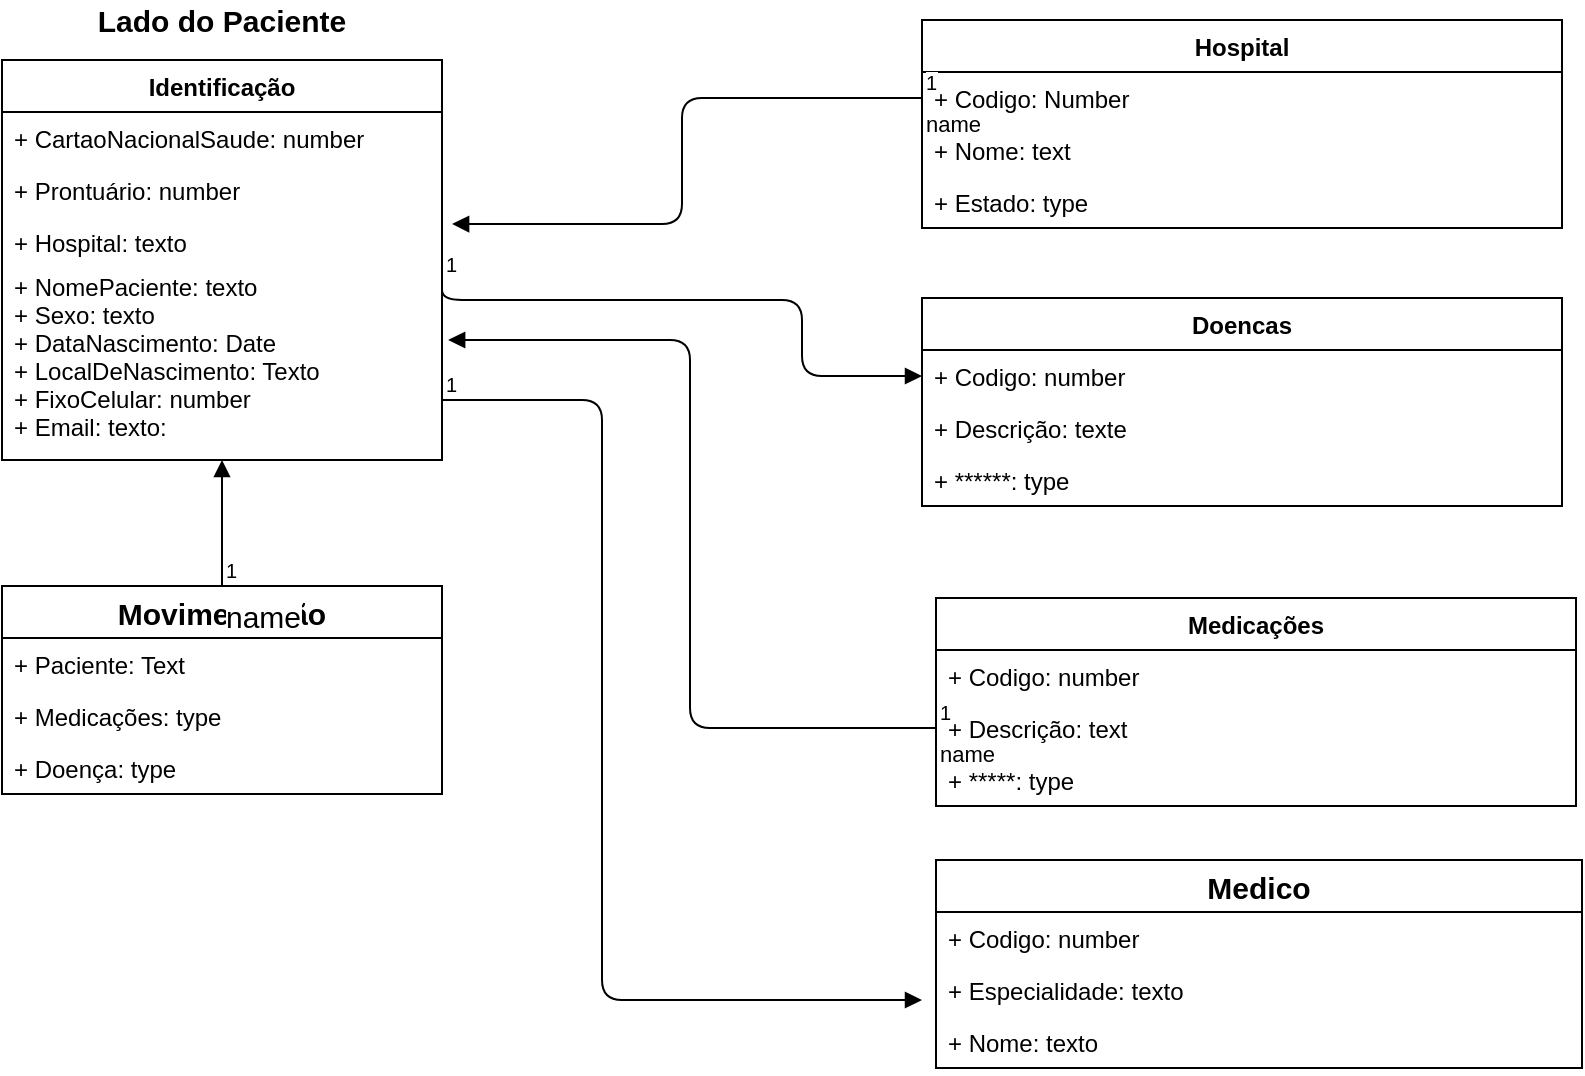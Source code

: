 <mxfile pages="1" version="11.2.3" type="github"><diagram id="y2B2J4YKwRYXzfxLjZQ5" name="Page-1"><mxGraphModel dx="868" dy="484" grid="1" gridSize="10" guides="1" tooltips="1" connect="1" arrows="1" fold="1" page="1" pageScale="1" pageWidth="827" pageHeight="1169" math="0" shadow="0"><root><mxCell id="0"/><mxCell id="1" parent="0"/><mxCell id="sqStQfroaWp81yyyR3iJ-1" value="Identificação" style="swimlane;fontStyle=1;childLayout=stackLayout;horizontal=1;startSize=26;fillColor=none;horizontalStack=0;resizeParent=1;resizeParentMax=0;resizeLast=0;collapsible=1;marginBottom=0;" vertex="1" parent="1"><mxGeometry x="40" y="40" width="220" height="200" as="geometry"/></mxCell><mxCell id="sqStQfroaWp81yyyR3iJ-2" value="+ CartaoNacionalSaude: number" style="text;strokeColor=none;fillColor=none;align=left;verticalAlign=top;spacingLeft=4;spacingRight=4;overflow=hidden;rotatable=0;points=[[0,0.5],[1,0.5]];portConstraint=eastwest;" vertex="1" parent="sqStQfroaWp81yyyR3iJ-1"><mxGeometry y="26" width="220" height="26" as="geometry"/></mxCell><mxCell id="sqStQfroaWp81yyyR3iJ-3" value="+ Prontuário: number" style="text;strokeColor=none;fillColor=none;align=left;verticalAlign=top;spacingLeft=4;spacingRight=4;overflow=hidden;rotatable=0;points=[[0,0.5],[1,0.5]];portConstraint=eastwest;" vertex="1" parent="sqStQfroaWp81yyyR3iJ-1"><mxGeometry y="52" width="220" height="26" as="geometry"/></mxCell><mxCell id="sqStQfroaWp81yyyR3iJ-4" value="+ Hospital: texto" style="text;strokeColor=none;fillColor=none;align=left;verticalAlign=top;spacingLeft=4;spacingRight=4;overflow=hidden;rotatable=0;points=[[0,0.5],[1,0.5]];portConstraint=eastwest;" vertex="1" parent="sqStQfroaWp81yyyR3iJ-1"><mxGeometry y="78" width="220" height="22" as="geometry"/></mxCell><mxCell id="sqStQfroaWp81yyyR3iJ-5" value="+ NomePaciente: texto&#10;+ Sexo: texto&#10;+ DataNascimento: Date&#10;+ LocalDeNascimento: Texto&#10;+ FixoCelular: number&#10;+ Email: texto:" style="text;strokeColor=none;fillColor=none;align=left;verticalAlign=top;spacingLeft=4;spacingRight=4;overflow=hidden;rotatable=0;points=[[0,0.5],[1,0.5]];portConstraint=eastwest;" vertex="1" parent="sqStQfroaWp81yyyR3iJ-1"><mxGeometry y="100" width="220" height="100" as="geometry"/></mxCell><mxCell id="sqStQfroaWp81yyyR3iJ-6" value="Hospital" style="swimlane;fontStyle=1;childLayout=stackLayout;horizontal=1;startSize=26;fillColor=none;horizontalStack=0;resizeParent=1;resizeParentMax=0;resizeLast=0;collapsible=1;marginBottom=0;" vertex="1" parent="1"><mxGeometry x="500" y="20" width="320" height="104" as="geometry"/></mxCell><mxCell id="sqStQfroaWp81yyyR3iJ-7" value="+ Codigo: Number" style="text;strokeColor=none;fillColor=none;align=left;verticalAlign=top;spacingLeft=4;spacingRight=4;overflow=hidden;rotatable=0;points=[[0,0.5],[1,0.5]];portConstraint=eastwest;" vertex="1" parent="sqStQfroaWp81yyyR3iJ-6"><mxGeometry y="26" width="320" height="26" as="geometry"/></mxCell><mxCell id="sqStQfroaWp81yyyR3iJ-8" value="+ Nome: text" style="text;strokeColor=none;fillColor=none;align=left;verticalAlign=top;spacingLeft=4;spacingRight=4;overflow=hidden;rotatable=0;points=[[0,0.5],[1,0.5]];portConstraint=eastwest;" vertex="1" parent="sqStQfroaWp81yyyR3iJ-6"><mxGeometry y="52" width="320" height="26" as="geometry"/></mxCell><mxCell id="sqStQfroaWp81yyyR3iJ-9" value="+ Estado: type" style="text;strokeColor=none;fillColor=none;align=left;verticalAlign=top;spacingLeft=4;spacingRight=4;overflow=hidden;rotatable=0;points=[[0,0.5],[1,0.5]];portConstraint=eastwest;" vertex="1" parent="sqStQfroaWp81yyyR3iJ-6"><mxGeometry y="78" width="320" height="26" as="geometry"/></mxCell><mxCell id="sqStQfroaWp81yyyR3iJ-10" value="Doencas" style="swimlane;fontStyle=1;childLayout=stackLayout;horizontal=1;startSize=26;fillColor=none;horizontalStack=0;resizeParent=1;resizeParentMax=0;resizeLast=0;collapsible=1;marginBottom=0;" vertex="1" parent="1"><mxGeometry x="500" y="159" width="320" height="104" as="geometry"/></mxCell><mxCell id="sqStQfroaWp81yyyR3iJ-11" value="+ Codigo: number" style="text;strokeColor=none;fillColor=none;align=left;verticalAlign=top;spacingLeft=4;spacingRight=4;overflow=hidden;rotatable=0;points=[[0,0.5],[1,0.5]];portConstraint=eastwest;" vertex="1" parent="sqStQfroaWp81yyyR3iJ-10"><mxGeometry y="26" width="320" height="26" as="geometry"/></mxCell><mxCell id="sqStQfroaWp81yyyR3iJ-12" value="+ Descrição: texte" style="text;strokeColor=none;fillColor=none;align=left;verticalAlign=top;spacingLeft=4;spacingRight=4;overflow=hidden;rotatable=0;points=[[0,0.5],[1,0.5]];portConstraint=eastwest;" vertex="1" parent="sqStQfroaWp81yyyR3iJ-10"><mxGeometry y="52" width="320" height="26" as="geometry"/></mxCell><mxCell id="sqStQfroaWp81yyyR3iJ-13" value="+ ******: type" style="text;strokeColor=none;fillColor=none;align=left;verticalAlign=top;spacingLeft=4;spacingRight=4;overflow=hidden;rotatable=0;points=[[0,0.5],[1,0.5]];portConstraint=eastwest;" vertex="1" parent="sqStQfroaWp81yyyR3iJ-10"><mxGeometry y="78" width="320" height="26" as="geometry"/></mxCell><mxCell id="sqStQfroaWp81yyyR3iJ-14" value="Medicações" style="swimlane;fontStyle=1;childLayout=stackLayout;horizontal=1;startSize=26;fillColor=none;horizontalStack=0;resizeParent=1;resizeParentMax=0;resizeLast=0;collapsible=1;marginBottom=0;" vertex="1" parent="1"><mxGeometry x="507" y="309" width="320" height="104" as="geometry"/></mxCell><mxCell id="sqStQfroaWp81yyyR3iJ-15" value="+ Codigo: number" style="text;strokeColor=none;fillColor=none;align=left;verticalAlign=top;spacingLeft=4;spacingRight=4;overflow=hidden;rotatable=0;points=[[0,0.5],[1,0.5]];portConstraint=eastwest;" vertex="1" parent="sqStQfroaWp81yyyR3iJ-14"><mxGeometry y="26" width="320" height="26" as="geometry"/></mxCell><mxCell id="sqStQfroaWp81yyyR3iJ-16" value="+ Descrição: text" style="text;strokeColor=none;fillColor=none;align=left;verticalAlign=top;spacingLeft=4;spacingRight=4;overflow=hidden;rotatable=0;points=[[0,0.5],[1,0.5]];portConstraint=eastwest;" vertex="1" parent="sqStQfroaWp81yyyR3iJ-14"><mxGeometry y="52" width="320" height="26" as="geometry"/></mxCell><mxCell id="sqStQfroaWp81yyyR3iJ-17" value="+ *****: type" style="text;strokeColor=none;fillColor=none;align=left;verticalAlign=top;spacingLeft=4;spacingRight=4;overflow=hidden;rotatable=0;points=[[0,0.5],[1,0.5]];portConstraint=eastwest;" vertex="1" parent="sqStQfroaWp81yyyR3iJ-14"><mxGeometry y="78" width="320" height="26" as="geometry"/></mxCell><mxCell id="sqStQfroaWp81yyyR3iJ-18" value="name" style="endArrow=block;endFill=1;html=1;edgeStyle=orthogonalEdgeStyle;align=left;verticalAlign=top;exitX=0;exitY=0.5;exitDx=0;exitDy=0;entryX=1.014;entryY=0.4;entryDx=0;entryDy=0;entryPerimeter=0;" edge="1" parent="1" source="sqStQfroaWp81yyyR3iJ-16" target="sqStQfroaWp81yyyR3iJ-5"><mxGeometry x="-1" relative="1" as="geometry"><mxPoint x="40" y="440" as="sourcePoint"/><mxPoint x="200" y="440" as="targetPoint"/><Array as="points"><mxPoint x="384" y="374"/><mxPoint x="384" y="180"/></Array></mxGeometry></mxCell><mxCell id="sqStQfroaWp81yyyR3iJ-19" value="1" style="resizable=0;html=1;align=left;verticalAlign=bottom;labelBackgroundColor=#ffffff;fontSize=10;" connectable="0" vertex="1" parent="sqStQfroaWp81yyyR3iJ-18"><mxGeometry x="-1" relative="1" as="geometry"/></mxCell><mxCell id="sqStQfroaWp81yyyR3iJ-22" value="name" style="endArrow=block;endFill=1;html=1;edgeStyle=orthogonalEdgeStyle;align=left;verticalAlign=top;exitX=0;exitY=0.5;exitDx=0;exitDy=0;entryX=1.023;entryY=1.154;entryDx=0;entryDy=0;entryPerimeter=0;" edge="1" parent="1" source="sqStQfroaWp81yyyR3iJ-7" target="sqStQfroaWp81yyyR3iJ-3"><mxGeometry x="-1" relative="1" as="geometry"><mxPoint x="480" y="114" as="sourcePoint"/><mxPoint x="268" y="-80" as="targetPoint"/></mxGeometry></mxCell><mxCell id="sqStQfroaWp81yyyR3iJ-23" value="1" style="resizable=0;html=1;align=left;verticalAlign=bottom;labelBackgroundColor=#ffffff;fontSize=10;" connectable="0" vertex="1" parent="sqStQfroaWp81yyyR3iJ-22"><mxGeometry x="-1" relative="1" as="geometry"/></mxCell><mxCell id="sqStQfroaWp81yyyR3iJ-24" value="Lado do Paciente" style="text;html=1;strokeColor=none;fillColor=none;align=center;verticalAlign=middle;whiteSpace=wrap;rounded=0;fontStyle=1;fontSize=15;" vertex="1" parent="1"><mxGeometry x="40" y="10" width="220" height="20" as="geometry"/></mxCell><mxCell id="sqStQfroaWp81yyyR3iJ-25" value="Movimentação" style="swimlane;fontStyle=1;childLayout=stackLayout;horizontal=1;startSize=26;fillColor=none;horizontalStack=0;resizeParent=1;resizeParentMax=0;resizeLast=0;collapsible=1;marginBottom=0;fontSize=15;" vertex="1" parent="1"><mxGeometry x="40" y="303" width="220" height="104" as="geometry"/></mxCell><mxCell id="sqStQfroaWp81yyyR3iJ-26" value="+ Paciente: Text" style="text;strokeColor=none;fillColor=none;align=left;verticalAlign=top;spacingLeft=4;spacingRight=4;overflow=hidden;rotatable=0;points=[[0,0.5],[1,0.5]];portConstraint=eastwest;" vertex="1" parent="sqStQfroaWp81yyyR3iJ-25"><mxGeometry y="26" width="220" height="26" as="geometry"/></mxCell><mxCell id="sqStQfroaWp81yyyR3iJ-27" value="+ Medicações: type" style="text;strokeColor=none;fillColor=none;align=left;verticalAlign=top;spacingLeft=4;spacingRight=4;overflow=hidden;rotatable=0;points=[[0,0.5],[1,0.5]];portConstraint=eastwest;" vertex="1" parent="sqStQfroaWp81yyyR3iJ-25"><mxGeometry y="52" width="220" height="26" as="geometry"/></mxCell><mxCell id="sqStQfroaWp81yyyR3iJ-28" value="+ Doença: type" style="text;strokeColor=none;fillColor=none;align=left;verticalAlign=top;spacingLeft=4;spacingRight=4;overflow=hidden;rotatable=0;points=[[0,0.5],[1,0.5]];portConstraint=eastwest;" vertex="1" parent="sqStQfroaWp81yyyR3iJ-25"><mxGeometry y="78" width="220" height="26" as="geometry"/></mxCell><mxCell id="sqStQfroaWp81yyyR3iJ-29" value="Medico" style="swimlane;fontStyle=1;childLayout=stackLayout;horizontal=1;startSize=26;fillColor=none;horizontalStack=0;resizeParent=1;resizeParentMax=0;resizeLast=0;collapsible=1;marginBottom=0;fontSize=15;" vertex="1" parent="1"><mxGeometry x="507" y="440" width="323" height="104" as="geometry"/></mxCell><mxCell id="sqStQfroaWp81yyyR3iJ-30" value="+ Codigo: number" style="text;strokeColor=none;fillColor=none;align=left;verticalAlign=top;spacingLeft=4;spacingRight=4;overflow=hidden;rotatable=0;points=[[0,0.5],[1,0.5]];portConstraint=eastwest;" vertex="1" parent="sqStQfroaWp81yyyR3iJ-29"><mxGeometry y="26" width="323" height="26" as="geometry"/></mxCell><mxCell id="sqStQfroaWp81yyyR3iJ-31" value="+ Especialidade: texto" style="text;strokeColor=none;fillColor=none;align=left;verticalAlign=top;spacingLeft=4;spacingRight=4;overflow=hidden;rotatable=0;points=[[0,0.5],[1,0.5]];portConstraint=eastwest;" vertex="1" parent="sqStQfroaWp81yyyR3iJ-29"><mxGeometry y="52" width="323" height="26" as="geometry"/></mxCell><mxCell id="sqStQfroaWp81yyyR3iJ-32" value="+ Nome: texto" style="text;strokeColor=none;fillColor=none;align=left;verticalAlign=top;spacingLeft=4;spacingRight=4;overflow=hidden;rotatable=0;points=[[0,0.5],[1,0.5]];portConstraint=eastwest;" vertex="1" parent="sqStQfroaWp81yyyR3iJ-29"><mxGeometry y="78" width="323" height="26" as="geometry"/></mxCell><mxCell id="sqStQfroaWp81yyyR3iJ-33" value="" style="endArrow=block;endFill=1;html=1;edgeStyle=orthogonalEdgeStyle;align=left;verticalAlign=top;fontSize=15;entryX=0;entryY=0.5;entryDx=0;entryDy=0;" edge="1" parent="1" target="sqStQfroaWp81yyyR3iJ-11"><mxGeometry x="-1" relative="1" as="geometry"><mxPoint x="260" y="150" as="sourcePoint"/><mxPoint x="420" y="150" as="targetPoint"/><Array as="points"><mxPoint x="260" y="160"/><mxPoint x="440" y="160"/><mxPoint x="440" y="198"/></Array></mxGeometry></mxCell><mxCell id="sqStQfroaWp81yyyR3iJ-34" value="1" style="resizable=0;html=1;align=left;verticalAlign=bottom;labelBackgroundColor=#ffffff;fontSize=10;" connectable="0" vertex="1" parent="sqStQfroaWp81yyyR3iJ-33"><mxGeometry x="-1" relative="1" as="geometry"/></mxCell><mxCell id="sqStQfroaWp81yyyR3iJ-35" value="" style="endArrow=block;endFill=1;html=1;edgeStyle=orthogonalEdgeStyle;align=left;verticalAlign=top;fontSize=15;" edge="1" parent="1"><mxGeometry x="-1" relative="1" as="geometry"><mxPoint x="260" y="210" as="sourcePoint"/><mxPoint x="500" y="510" as="targetPoint"/><Array as="points"><mxPoint x="340" y="210"/><mxPoint x="340" y="510"/></Array></mxGeometry></mxCell><mxCell id="sqStQfroaWp81yyyR3iJ-36" value="1" style="resizable=0;html=1;align=left;verticalAlign=bottom;labelBackgroundColor=#ffffff;fontSize=10;" connectable="0" vertex="1" parent="sqStQfroaWp81yyyR3iJ-35"><mxGeometry x="-1" relative="1" as="geometry"/></mxCell><mxCell id="sqStQfroaWp81yyyR3iJ-37" value="name" style="endArrow=block;endFill=1;html=1;edgeStyle=orthogonalEdgeStyle;align=left;verticalAlign=top;fontSize=15;" edge="1" parent="1" source="sqStQfroaWp81yyyR3iJ-25"><mxGeometry x="-1" relative="1" as="geometry"><mxPoint x="150" y="143" as="sourcePoint"/><mxPoint x="150" y="240" as="targetPoint"/></mxGeometry></mxCell><mxCell id="sqStQfroaWp81yyyR3iJ-38" value="1" style="resizable=0;html=1;align=left;verticalAlign=bottom;labelBackgroundColor=#ffffff;fontSize=10;" connectable="0" vertex="1" parent="sqStQfroaWp81yyyR3iJ-37"><mxGeometry x="-1" relative="1" as="geometry"/></mxCell></root></mxGraphModel></diagram></mxfile>